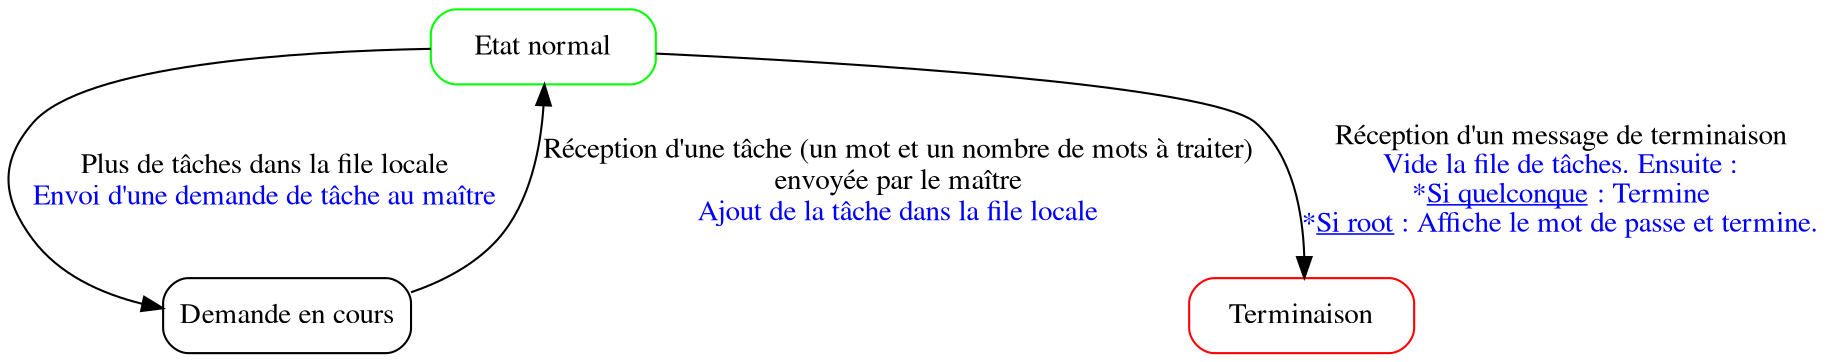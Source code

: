 digraph coherence {

graph [fontname = "times"];
node [fontname = "times"];
edge [fontname = "times"];

    node
        [shape=Mrecord width=1.5];

    subgraph process_automaton {

        label="Process";

        //
        // States (Nodes)
        //

        "Process::Normal"
            [root="true" color="green" label="{Etat normal}"];

        "Process::Demande"
            [label="{Demande en cours}"];

        "Process::Terminaison"
            [color="red" label="{Terminaison}"];

        //
        // Transitions (Edges)
        //

        "Process::Normal" -> "Process::Demande"
            [label=<Plus de tâches dans la file locale<BR/><FONT color="blue">Envoi d'une demande de tâche au maître</FONT>>];

        "Process::Demande" -> "Process::Normal"
            [label=<Réception d'une tâche (un mot et un nombre de mots à traiter)<BR/>envoyée par le maître<BR/><FONT color="blue">Ajout de la tâche dans la file locale</FONT>>];

        "Process::Normal" -> "Process::Terminaison"
            [label=<Réception d'un message de terminaison<BR/><FONT color="blue">Vide la file de tâches. Ensuite :<BR/>*<u>Si quelconque</u> : Termine<BR/>*<u>Si root</u> : Affiche le mot de passe et termine.</FONT>>];
    }

}
